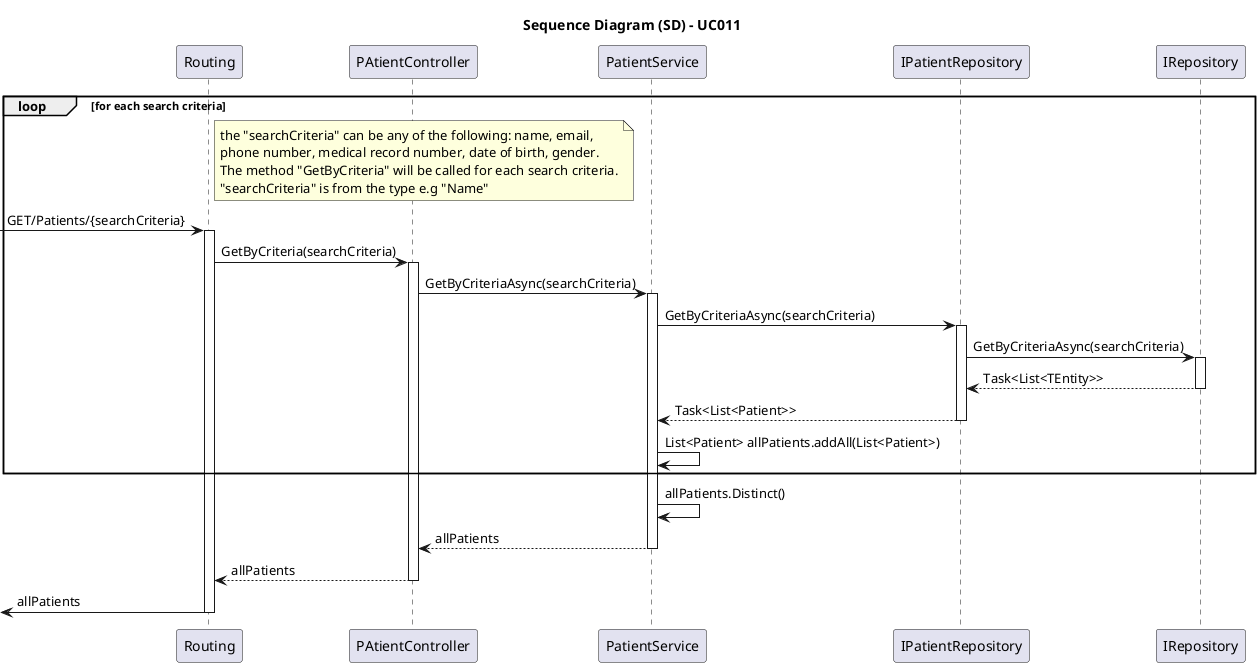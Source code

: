 @startuml
skinparam packageStyle rectangle
skinparam shadowing false
skinparam linetype polyline

skinparam classAttributeIconSize 0

title Sequence Diagram (SD) - UC011


participant "Routing" as Routing 
participant "PAtientController" as Controller
participant "PatientService" as Service
participant "IPatientRepository" as IPatientRepository
participant "IRepository" as IRepository

loop for each search criteria

  note right of Routing
    the "searchCriteria" can be any of the following: name, email, 
    phone number, medical record number, date of birth, gender.
    The method "GetByCriteria" will be called for each search criteria.
    "searchCriteria" is from the type e.g "Name"
  end note

  -> Routing: GET/Patients/{searchCriteria}
  activate Routing

    Routing -> Controller: GetByCriteria(searchCriteria)
    activate Controller

      Controller -> Service: GetByCriteriaAsync(searchCriteria)
      activate Service

        Service -> IPatientRepository: GetByCriteriaAsync(searchCriteria)
        activate IPatientRepository

          IPatientRepository -> IRepository: GetByCriteriaAsync(searchCriteria)
          activate IRepository

              IRepository --> IPatientRepository: Task<List<TEntity>>
          deactivate IRepository

          IPatientRepository --> Service: Task<List<Patient>>
        deactivate IPatientRepository

        Service -> Service: List<Patient> allPatients.addAll(List<Patient>)
end

        Service -> Service: allPatients.Distinct()

        Service --> Controller: allPatients
      deactivate Service

      Controller --> Routing: allPatients
    deactivate Controller

    <- Routing : allPatients
  deactivate Routing




@enduml